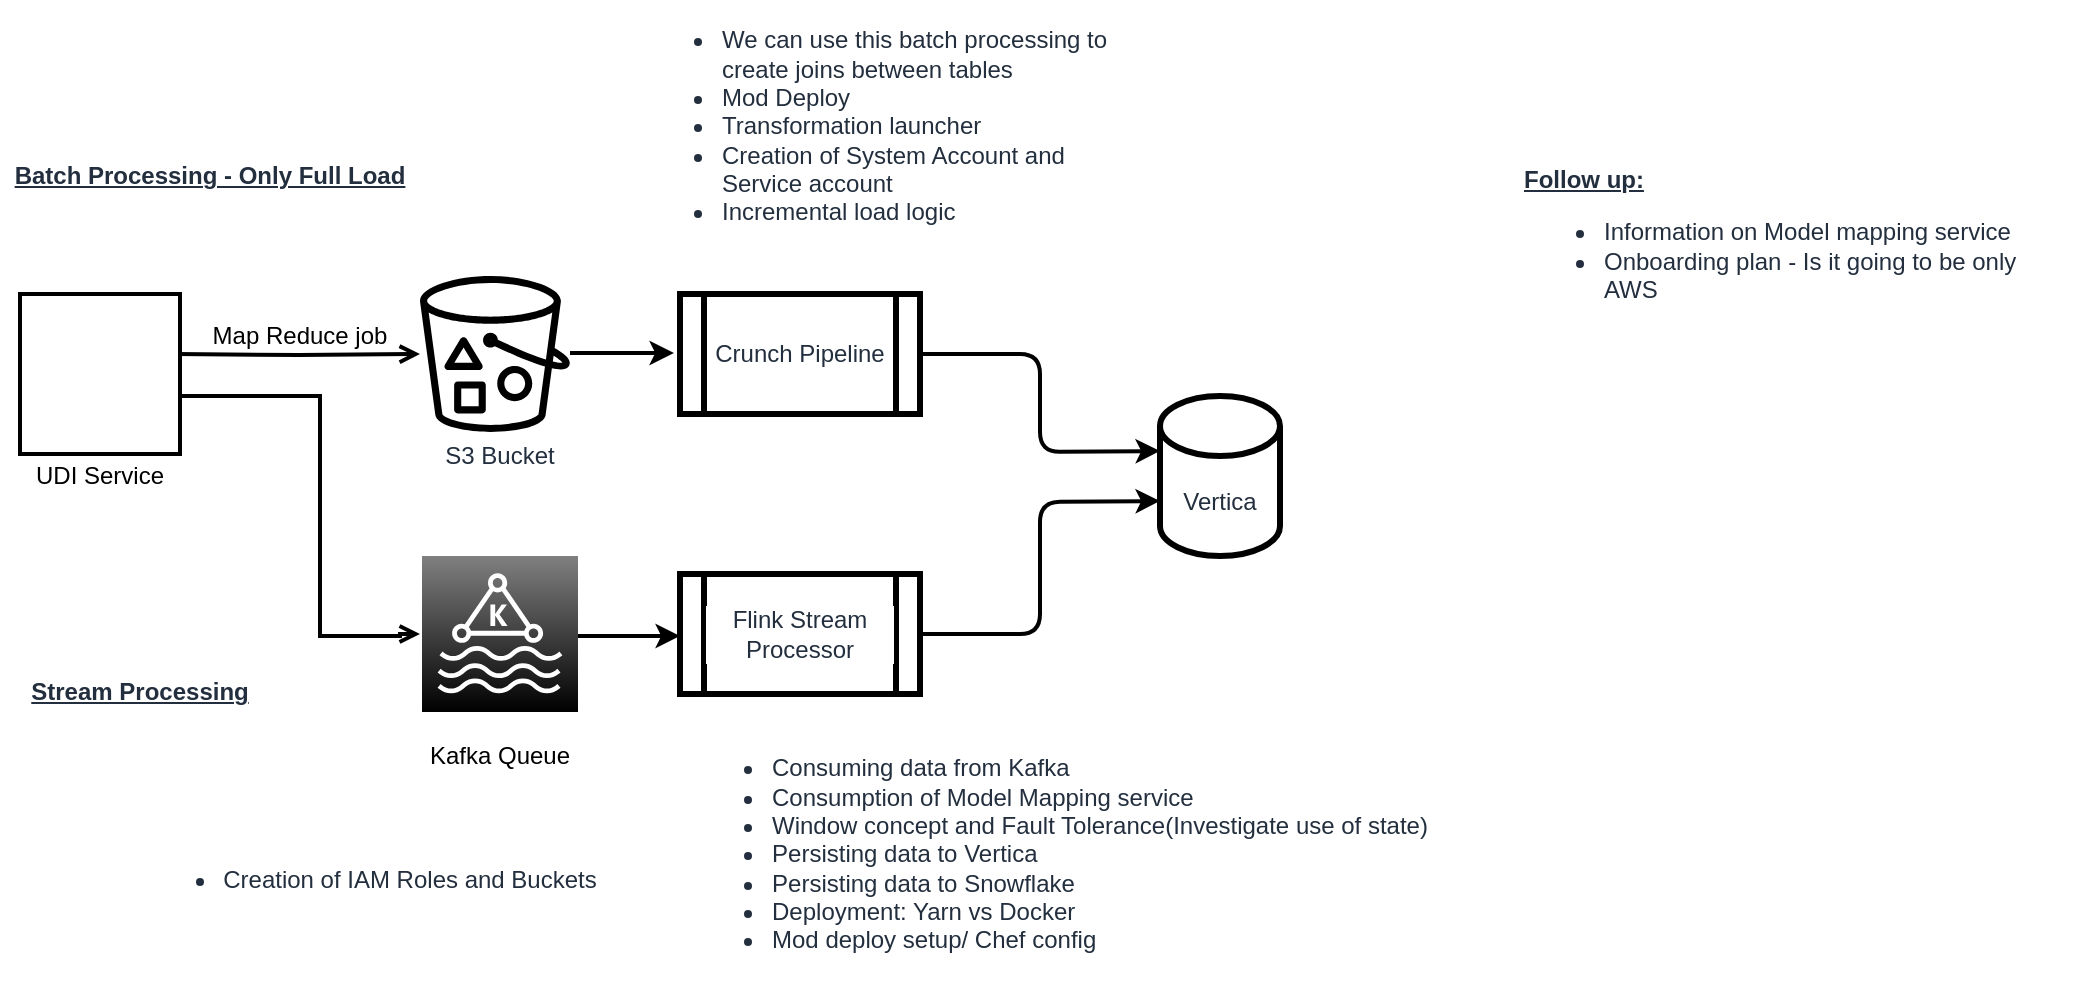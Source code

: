 <mxfile version="13.7.6" type="github">
  <diagram id="Ht1M8jgEwFfnCIfOTk4-" name="Page-1">
    <mxGraphModel dx="1220" dy="761" grid="1" gridSize="10" guides="1" tooltips="1" connect="1" arrows="1" fold="1" page="1" pageScale="1" pageWidth="1169" pageHeight="827" math="0" shadow="0">
      <root>
        <mxCell id="0" />
        <mxCell id="1" parent="0" />
        <mxCell id="UEzPUAAOIrF-is8g5C7q-88" value="" style="edgeStyle=orthogonalEdgeStyle;rounded=0;orthogonalLoop=1;jettySize=auto;html=1;endArrow=open;endFill=0;strokeWidth=2;" parent="1" target="UEzPUAAOIrF-is8g5C7q-77" edge="1">
          <mxGeometry relative="1" as="geometry">
            <mxPoint x="168" y="179" as="sourcePoint" />
          </mxGeometry>
        </mxCell>
        <mxCell id="UEzPUAAOIrF-is8g5C7q-77" value="Bucket" style="outlineConnect=0;fontColor=#232F3E;gradientColor=none;strokeColor=none;dashed=0;verticalLabelPosition=bottom;verticalAlign=top;align=center;html=1;fontSize=12;fontStyle=0;aspect=fixed;pointerEvents=1;shape=mxgraph.aws4.bucket_with_objects;labelBackgroundColor=#ffffff;fillColor=#000000;" parent="1" vertex="1">
          <mxGeometry x="290" y="140" width="75" height="78" as="geometry" />
        </mxCell>
        <mxCell id="iRLQAyBYqZo1qDmHJtDu-6" value="UDI Service" style="text;html=1;strokeColor=none;fillColor=none;align=center;verticalAlign=middle;whiteSpace=wrap;rounded=0;" parent="1" vertex="1">
          <mxGeometry x="90" y="230" width="80" height="20" as="geometry" />
        </mxCell>
        <mxCell id="iRLQAyBYqZo1qDmHJtDu-10" value="Map Reduce job" style="text;html=1;strokeColor=none;fillColor=none;align=center;verticalAlign=middle;whiteSpace=wrap;rounded=0;" parent="1" vertex="1">
          <mxGeometry x="180" y="160" width="100" height="20" as="geometry" />
        </mxCell>
        <mxCell id="iRLQAyBYqZo1qDmHJtDu-13" style="edgeStyle=orthogonalEdgeStyle;rounded=0;orthogonalLoop=1;jettySize=auto;html=1;endArrow=open;endFill=0;strokeWidth=2;" parent="1" edge="1">
          <mxGeometry relative="1" as="geometry">
            <mxPoint x="170" y="200.0" as="sourcePoint" />
            <mxPoint x="290" y="319" as="targetPoint" />
            <Array as="points">
              <mxPoint x="240" y="200" />
              <mxPoint x="240" y="320" />
              <mxPoint x="280" y="320" />
              <mxPoint x="280" y="319" />
            </Array>
          </mxGeometry>
        </mxCell>
        <mxCell id="iRLQAyBYqZo1qDmHJtDu-19" value="" style="endArrow=classic;html=1;strokeColor=#000000;fontColor=#232F3E;strokeWidth=2;" parent="1" edge="1">
          <mxGeometry width="50" height="50" relative="1" as="geometry">
            <mxPoint x="368" y="320" as="sourcePoint" />
            <mxPoint x="420" y="320" as="targetPoint" />
          </mxGeometry>
        </mxCell>
        <mxCell id="iRLQAyBYqZo1qDmHJtDu-20" value="Flink Stream Processor" style="shape=process;whiteSpace=wrap;html=1;backgroundOutline=1;dashed=0;labelBackgroundColor=#ffffff;strokeColor=#000000;strokeWidth=3;fontColor=#232F3E;fillColor=#FFFFFF;gradientColor=#FFFFFF;" parent="1" vertex="1">
          <mxGeometry x="420" y="289" width="120" height="60" as="geometry" />
        </mxCell>
        <mxCell id="iRLQAyBYqZo1qDmHJtDu-21" value="" style="endArrow=classic;html=1;strokeColor=#000000;fontColor=#232F3E;strokeWidth=2;" parent="1" edge="1">
          <mxGeometry width="50" height="50" relative="1" as="geometry">
            <mxPoint x="365" y="178.5" as="sourcePoint" />
            <mxPoint x="417" y="178.5" as="targetPoint" />
          </mxGeometry>
        </mxCell>
        <mxCell id="iRLQAyBYqZo1qDmHJtDu-22" value="Crunch Pipeline" style="shape=process;whiteSpace=wrap;html=1;backgroundOutline=1;dashed=0;labelBackgroundColor=#ffffff;strokeColor=#000000;strokeWidth=3;fontColor=#232F3E;fillColor=#FFFFFF;gradientColor=#FFFFFF;" parent="1" vertex="1">
          <mxGeometry x="420" y="149" width="120" height="60" as="geometry" />
        </mxCell>
        <mxCell id="iRLQAyBYqZo1qDmHJtDu-23" value="Vertica" style="shape=cylinder3;whiteSpace=wrap;html=1;boundedLbl=1;backgroundOutline=1;size=15;dashed=0;labelBackgroundColor=#ffffff;strokeColor=#000000;strokeWidth=3;fillColor=#FFFFFF;gradientColor=#FFFFFF;fontColor=#232F3E;" parent="1" vertex="1">
          <mxGeometry x="660" y="200" width="60" height="80" as="geometry" />
        </mxCell>
        <mxCell id="iRLQAyBYqZo1qDmHJtDu-24" value="" style="endArrow=classic;html=1;strokeColor=#000000;strokeWidth=2;fontColor=#232F3E;entryX=0;entryY=0;entryDx=0;entryDy=27.5;entryPerimeter=0;exitX=1;exitY=0.5;exitDx=0;exitDy=0;" parent="1" source="iRLQAyBYqZo1qDmHJtDu-22" target="iRLQAyBYqZo1qDmHJtDu-23" edge="1">
          <mxGeometry width="50" height="50" relative="1" as="geometry">
            <mxPoint x="550" y="450" as="sourcePoint" />
            <mxPoint x="600" y="400" as="targetPoint" />
            <Array as="points">
              <mxPoint x="600" y="179" />
              <mxPoint x="600" y="228" />
            </Array>
          </mxGeometry>
        </mxCell>
        <mxCell id="iRLQAyBYqZo1qDmHJtDu-25" value="" style="endArrow=classic;html=1;strokeColor=#000000;strokeWidth=2;fontColor=#232F3E;entryX=0;entryY=0;entryDx=0;entryDy=52.5;entryPerimeter=0;exitX=1;exitY=0.5;exitDx=0;exitDy=0;" parent="1" source="iRLQAyBYqZo1qDmHJtDu-20" target="iRLQAyBYqZo1qDmHJtDu-23" edge="1">
          <mxGeometry width="50" height="50" relative="1" as="geometry">
            <mxPoint x="550" y="450" as="sourcePoint" />
            <mxPoint x="600" y="400" as="targetPoint" />
            <Array as="points">
              <mxPoint x="600" y="319" />
              <mxPoint x="600" y="253" />
            </Array>
          </mxGeometry>
        </mxCell>
        <mxCell id="iRLQAyBYqZo1qDmHJtDu-27" value="&lt;div style=&quot;text-align: left&quot;&gt;&lt;ul&gt;&lt;li&gt;Consuming data from Kafka&lt;/li&gt;&lt;li&gt;Consumption of Model Mapping service&lt;/li&gt;&lt;li&gt;Window concept and Fault Tolerance(Investigate use of state)&lt;/li&gt;&lt;li&gt;Persisting data to Vertica&lt;/li&gt;&lt;li&gt;Persisting data to Snowflake&lt;/li&gt;&lt;li&gt;Deployment: Yarn vs Docker&lt;/li&gt;&lt;li&gt;Mod deploy setup/ Chef config&lt;br&gt;&lt;/li&gt;&lt;/ul&gt;&lt;/div&gt;" style="text;html=1;strokeColor=none;fillColor=none;align=center;verticalAlign=middle;whiteSpace=wrap;rounded=0;dashed=0;labelBackgroundColor=#ffffff;fontColor=#232F3E;" parent="1" vertex="1">
          <mxGeometry x="410" y="358.5" width="400" height="140" as="geometry" />
        </mxCell>
        <mxCell id="iRLQAyBYqZo1qDmHJtDu-28" value="&lt;div style=&quot;text-align: left&quot;&gt;&lt;ul&gt;&lt;li&gt;Creation of IAM Roles and Buckets&lt;/li&gt;&lt;/ul&gt;&lt;/div&gt;" style="text;html=1;strokeColor=none;fillColor=none;align=center;verticalAlign=middle;whiteSpace=wrap;rounded=0;dashed=0;labelBackgroundColor=#ffffff;fontColor=#232F3E;" parent="1" vertex="1">
          <mxGeometry x="140" y="410" width="250" height="63" as="geometry" />
        </mxCell>
        <mxCell id="iRLQAyBYqZo1qDmHJtDu-29" value="&lt;div style=&quot;text-align: left&quot;&gt;&lt;ul&gt;&lt;li&gt;We can use this batch processing to create joins between tables&lt;br&gt;&lt;/li&gt;&lt;li&gt;Mod Deploy&amp;nbsp;&lt;/li&gt;&lt;li&gt;Transformation launcher&lt;/li&gt;&lt;li&gt;Creation of System Account and Service account&lt;/li&gt;&lt;li&gt;Incremental load logic&lt;/li&gt;&lt;/ul&gt;&lt;/div&gt;" style="text;html=1;strokeColor=none;fillColor=none;align=center;verticalAlign=middle;whiteSpace=wrap;rounded=0;dashed=0;labelBackgroundColor=#ffffff;fontColor=#232F3E;" parent="1" vertex="1">
          <mxGeometry x="400" y="20" width="250" height="90" as="geometry" />
        </mxCell>
        <mxCell id="iRLQAyBYqZo1qDmHJtDu-31" value="S3 Bucket" style="text;html=1;strokeColor=none;fillColor=none;align=center;verticalAlign=middle;whiteSpace=wrap;rounded=0;dashed=0;labelBackgroundColor=#ffffff;fontColor=#232F3E;" parent="1" vertex="1">
          <mxGeometry x="290" y="220" width="80" height="20" as="geometry" />
        </mxCell>
        <mxCell id="iRLQAyBYqZo1qDmHJtDu-32" value="Batch Processing - Only Full Load" style="text;html=1;strokeColor=none;fillColor=none;align=center;verticalAlign=middle;whiteSpace=wrap;rounded=0;dashed=0;labelBackgroundColor=#ffffff;fontColor=#232F3E;fontStyle=5" parent="1" vertex="1">
          <mxGeometry x="80" y="80" width="210" height="20" as="geometry" />
        </mxCell>
        <mxCell id="iRLQAyBYqZo1qDmHJtDu-33" value="Stream Processing" style="text;html=1;strokeColor=none;fillColor=none;align=center;verticalAlign=middle;whiteSpace=wrap;rounded=0;dashed=0;labelBackgroundColor=#ffffff;fontColor=#232F3E;fontStyle=5" parent="1" vertex="1">
          <mxGeometry x="80" y="338" width="140" height="20" as="geometry" />
        </mxCell>
        <mxCell id="iRLQAyBYqZo1qDmHJtDu-34" value="&lt;u style=&quot;font-weight: bold&quot;&gt;Follow up:&lt;/u&gt;&lt;br&gt;&lt;ul&gt;&lt;li&gt;Information on Model mapping service&lt;br&gt;&lt;/li&gt;&lt;li&gt;Onboarding plan - Is it going to be only AWS&amp;nbsp;&lt;/li&gt;&lt;/ul&gt;" style="text;html=1;strokeColor=none;fillColor=none;align=left;verticalAlign=middle;whiteSpace=wrap;rounded=0;dashed=0;labelBackgroundColor=#ffffff;fontColor=#232F3E;" parent="1" vertex="1">
          <mxGeometry x="840" y="60" width="280" height="130" as="geometry" />
        </mxCell>
        <mxCell id="iRLQAyBYqZo1qDmHJtDu-37" value="Kafka Queue" style="text;html=1;strokeColor=none;fillColor=none;align=center;verticalAlign=middle;whiteSpace=wrap;rounded=0;" parent="1" vertex="1">
          <mxGeometry x="280" y="370" width="100" height="20" as="geometry" />
        </mxCell>
        <mxCell id="iRLQAyBYqZo1qDmHJtDu-38" value="" style="outlineConnect=0;fontColor=#232F3E;gradientDirection=north;strokeColor=#ffffff;dashed=0;verticalLabelPosition=bottom;verticalAlign=top;align=center;html=1;fontSize=12;fontStyle=0;aspect=fixed;shape=mxgraph.aws4.resourceIcon;resIcon=mxgraph.aws4.managed_streaming_for_kafka;fillColor=#000000;gradientColor=#808080;" parent="1" vertex="1">
          <mxGeometry x="291" y="280" width="78" height="78" as="geometry" />
        </mxCell>
        <mxCell id="fU0T-EmlP-vt1wKVpfE7-1" value="" style="whiteSpace=wrap;html=1;aspect=fixed;strokeWidth=2;" vertex="1" parent="1">
          <mxGeometry x="90" y="149" width="80" height="80" as="geometry" />
        </mxCell>
      </root>
    </mxGraphModel>
  </diagram>
</mxfile>
